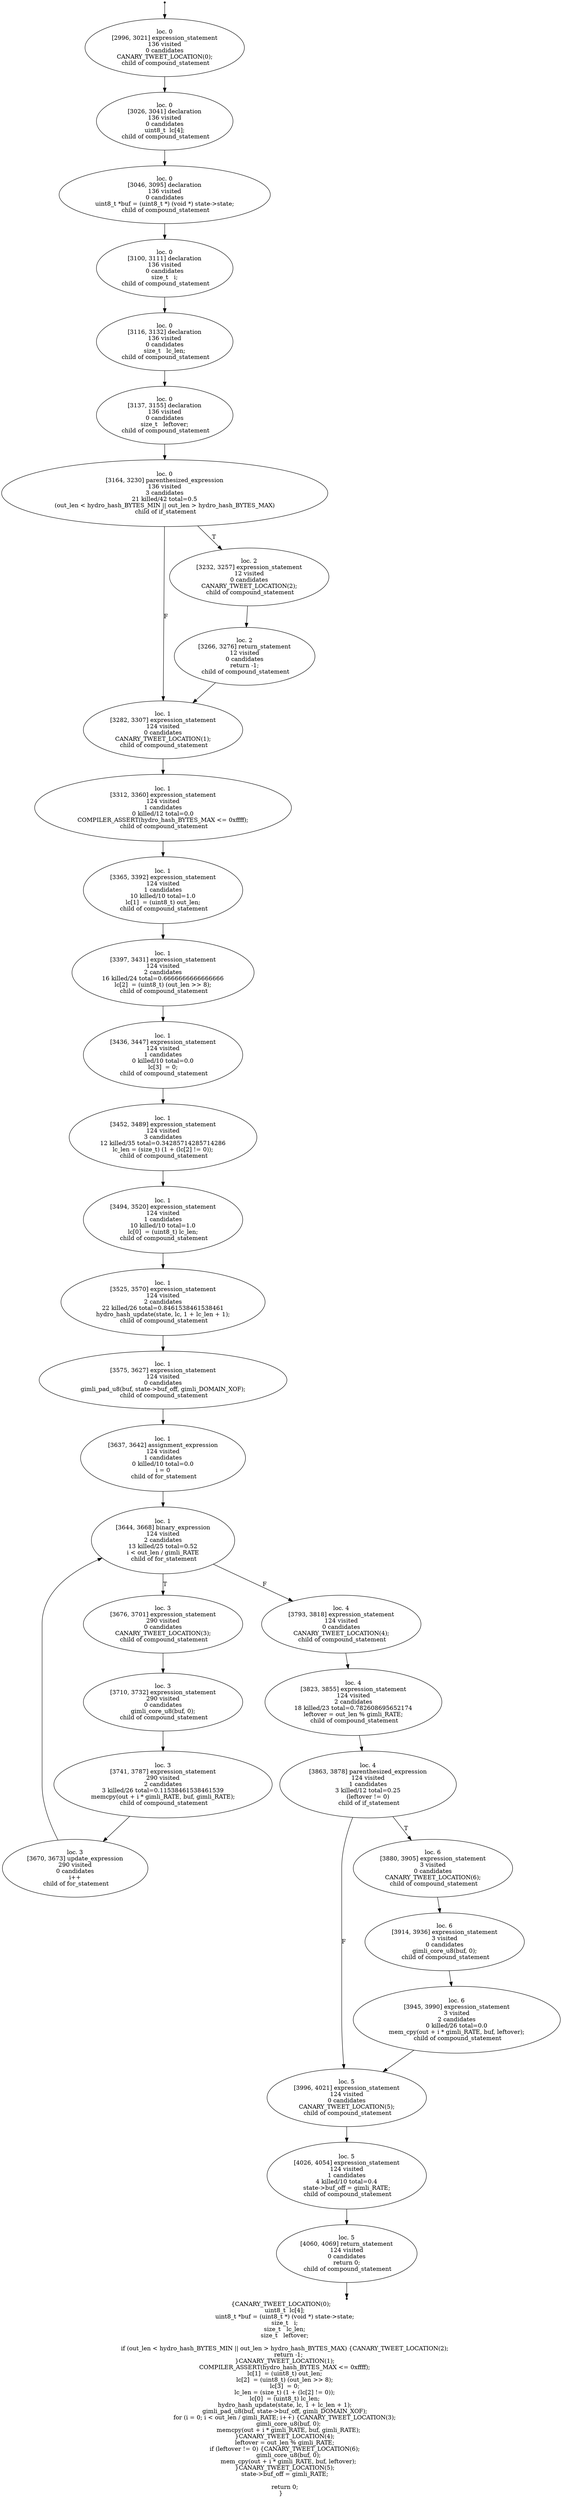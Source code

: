 digraph hydro_hash_final_localised_3 {
	initial [shape=point]
	initial -> "loc. 0
[2996, 3021] expression_statement
136 visited
0 candidates
 CANARY_TWEET_LOCATION(0); 
 child of compound_statement"
	final [shape=point]
	"loc. 5
[4060, 4069] return_statement
124 visited
0 candidates
 return 0; 
 child of compound_statement" -> final
	"loc. 0
[2996, 3021] expression_statement
136 visited
0 candidates
 CANARY_TWEET_LOCATION(0); 
 child of compound_statement"
	"loc. 0
[2996, 3021] expression_statement
136 visited
0 candidates
 CANARY_TWEET_LOCATION(0); 
 child of compound_statement" -> "loc. 0
[3026, 3041] declaration
136 visited
0 candidates
 uint8_t  lc[4]; 
 child of compound_statement"
	"loc. 0
[3026, 3041] declaration
136 visited
0 candidates
 uint8_t  lc[4]; 
 child of compound_statement"
	"loc. 0
[3026, 3041] declaration
136 visited
0 candidates
 uint8_t  lc[4]; 
 child of compound_statement" -> "loc. 0
[3046, 3095] declaration
136 visited
0 candidates
 uint8_t *buf = (uint8_t *) (void *) state->state; 
 child of compound_statement"
	"loc. 0
[3046, 3095] declaration
136 visited
0 candidates
 uint8_t *buf = (uint8_t *) (void *) state->state; 
 child of compound_statement"
	"loc. 0
[3046, 3095] declaration
136 visited
0 candidates
 uint8_t *buf = (uint8_t *) (void *) state->state; 
 child of compound_statement" -> "loc. 0
[3100, 3111] declaration
136 visited
0 candidates
 size_t   i; 
 child of compound_statement"
	"loc. 0
[3100, 3111] declaration
136 visited
0 candidates
 size_t   i; 
 child of compound_statement"
	"loc. 0
[3100, 3111] declaration
136 visited
0 candidates
 size_t   i; 
 child of compound_statement" -> "loc. 0
[3116, 3132] declaration
136 visited
0 candidates
 size_t   lc_len; 
 child of compound_statement"
	"loc. 0
[3116, 3132] declaration
136 visited
0 candidates
 size_t   lc_len; 
 child of compound_statement"
	"loc. 0
[3116, 3132] declaration
136 visited
0 candidates
 size_t   lc_len; 
 child of compound_statement" -> "loc. 0
[3137, 3155] declaration
136 visited
0 candidates
 size_t   leftover; 
 child of compound_statement"
	"loc. 0
[3137, 3155] declaration
136 visited
0 candidates
 size_t   leftover; 
 child of compound_statement"
	"loc. 0
[3137, 3155] declaration
136 visited
0 candidates
 size_t   leftover; 
 child of compound_statement" -> "loc. 0
[3164, 3230] parenthesized_expression
136 visited
3 candidates
21 killed/42 total=0.5
 (out_len < hydro_hash_BYTES_MIN || out_len > hydro_hash_BYTES_MAX) 
 child of if_statement"
	"loc. 0
[3164, 3230] parenthesized_expression
136 visited
3 candidates
21 killed/42 total=0.5
 (out_len < hydro_hash_BYTES_MIN || out_len > hydro_hash_BYTES_MAX) 
 child of if_statement"
	"loc. 0
[3164, 3230] parenthesized_expression
136 visited
3 candidates
21 killed/42 total=0.5
 (out_len < hydro_hash_BYTES_MIN || out_len > hydro_hash_BYTES_MAX) 
 child of if_statement" -> "loc. 2
[3232, 3257] expression_statement
12 visited
0 candidates
 CANARY_TWEET_LOCATION(2); 
 child of compound_statement" [label=T]
	"loc. 0
[3164, 3230] parenthesized_expression
136 visited
3 candidates
21 killed/42 total=0.5
 (out_len < hydro_hash_BYTES_MIN || out_len > hydro_hash_BYTES_MAX) 
 child of if_statement" -> "loc. 1
[3282, 3307] expression_statement
124 visited
0 candidates
 CANARY_TWEET_LOCATION(1); 
 child of compound_statement" [label=F]
	"loc. 2
[3232, 3257] expression_statement
12 visited
0 candidates
 CANARY_TWEET_LOCATION(2); 
 child of compound_statement"
	"loc. 2
[3232, 3257] expression_statement
12 visited
0 candidates
 CANARY_TWEET_LOCATION(2); 
 child of compound_statement" -> "loc. 2
[3266, 3276] return_statement
12 visited
0 candidates
 return -1; 
 child of compound_statement"
	"loc. 1
[3282, 3307] expression_statement
124 visited
0 candidates
 CANARY_TWEET_LOCATION(1); 
 child of compound_statement"
	"loc. 1
[3282, 3307] expression_statement
124 visited
0 candidates
 CANARY_TWEET_LOCATION(1); 
 child of compound_statement" -> "loc. 1
[3312, 3360] expression_statement
124 visited
1 candidates
0 killed/12 total=0.0
 COMPILER_ASSERT(hydro_hash_BYTES_MAX <= 0xffff); 
 child of compound_statement"
	"loc. 2
[3266, 3276] return_statement
12 visited
0 candidates
 return -1; 
 child of compound_statement"
	"loc. 2
[3266, 3276] return_statement
12 visited
0 candidates
 return -1; 
 child of compound_statement" -> "loc. 1
[3282, 3307] expression_statement
124 visited
0 candidates
 CANARY_TWEET_LOCATION(1); 
 child of compound_statement"
	"loc. 1
[3312, 3360] expression_statement
124 visited
1 candidates
0 killed/12 total=0.0
 COMPILER_ASSERT(hydro_hash_BYTES_MAX <= 0xffff); 
 child of compound_statement"
	"loc. 1
[3312, 3360] expression_statement
124 visited
1 candidates
0 killed/12 total=0.0
 COMPILER_ASSERT(hydro_hash_BYTES_MAX <= 0xffff); 
 child of compound_statement" -> "loc. 1
[3365, 3392] expression_statement
124 visited
1 candidates
10 killed/10 total=1.0
 lc[1]  = (uint8_t) out_len; 
 child of compound_statement"
	"loc. 1
[3365, 3392] expression_statement
124 visited
1 candidates
10 killed/10 total=1.0
 lc[1]  = (uint8_t) out_len; 
 child of compound_statement"
	"loc. 1
[3365, 3392] expression_statement
124 visited
1 candidates
10 killed/10 total=1.0
 lc[1]  = (uint8_t) out_len; 
 child of compound_statement" -> "loc. 1
[3397, 3431] expression_statement
124 visited
2 candidates
16 killed/24 total=0.6666666666666666
 lc[2]  = (uint8_t) (out_len >> 8); 
 child of compound_statement"
	"loc. 1
[3397, 3431] expression_statement
124 visited
2 candidates
16 killed/24 total=0.6666666666666666
 lc[2]  = (uint8_t) (out_len >> 8); 
 child of compound_statement"
	"loc. 1
[3397, 3431] expression_statement
124 visited
2 candidates
16 killed/24 total=0.6666666666666666
 lc[2]  = (uint8_t) (out_len >> 8); 
 child of compound_statement" -> "loc. 1
[3436, 3447] expression_statement
124 visited
1 candidates
0 killed/10 total=0.0
 lc[3]  = 0; 
 child of compound_statement"
	"loc. 1
[3436, 3447] expression_statement
124 visited
1 candidates
0 killed/10 total=0.0
 lc[3]  = 0; 
 child of compound_statement"
	"loc. 1
[3436, 3447] expression_statement
124 visited
1 candidates
0 killed/10 total=0.0
 lc[3]  = 0; 
 child of compound_statement" -> "loc. 1
[3452, 3489] expression_statement
124 visited
3 candidates
12 killed/35 total=0.34285714285714286
 lc_len = (size_t) (1 + (lc[2] != 0)); 
 child of compound_statement"
	"loc. 1
[3452, 3489] expression_statement
124 visited
3 candidates
12 killed/35 total=0.34285714285714286
 lc_len = (size_t) (1 + (lc[2] != 0)); 
 child of compound_statement"
	"loc. 1
[3452, 3489] expression_statement
124 visited
3 candidates
12 killed/35 total=0.34285714285714286
 lc_len = (size_t) (1 + (lc[2] != 0)); 
 child of compound_statement" -> "loc. 1
[3494, 3520] expression_statement
124 visited
1 candidates
10 killed/10 total=1.0
 lc[0]  = (uint8_t) lc_len; 
 child of compound_statement"
	"loc. 1
[3494, 3520] expression_statement
124 visited
1 candidates
10 killed/10 total=1.0
 lc[0]  = (uint8_t) lc_len; 
 child of compound_statement"
	"loc. 1
[3494, 3520] expression_statement
124 visited
1 candidates
10 killed/10 total=1.0
 lc[0]  = (uint8_t) lc_len; 
 child of compound_statement" -> "loc. 1
[3525, 3570] expression_statement
124 visited
2 candidates
22 killed/26 total=0.8461538461538461
 hydro_hash_update(state, lc, 1 + lc_len + 1); 
 child of compound_statement"
	"loc. 1
[3525, 3570] expression_statement
124 visited
2 candidates
22 killed/26 total=0.8461538461538461
 hydro_hash_update(state, lc, 1 + lc_len + 1); 
 child of compound_statement"
	"loc. 1
[3525, 3570] expression_statement
124 visited
2 candidates
22 killed/26 total=0.8461538461538461
 hydro_hash_update(state, lc, 1 + lc_len + 1); 
 child of compound_statement" -> "loc. 1
[3575, 3627] expression_statement
124 visited
0 candidates
 gimli_pad_u8(buf, state->buf_off, gimli_DOMAIN_XOF); 
 child of compound_statement"
	"loc. 1
[3575, 3627] expression_statement
124 visited
0 candidates
 gimli_pad_u8(buf, state->buf_off, gimli_DOMAIN_XOF); 
 child of compound_statement"
	"loc. 1
[3575, 3627] expression_statement
124 visited
0 candidates
 gimli_pad_u8(buf, state->buf_off, gimli_DOMAIN_XOF); 
 child of compound_statement" -> "loc. 1
[3637, 3642] assignment_expression
124 visited
1 candidates
0 killed/10 total=0.0
 i = 0 
 child of for_statement"
	"loc. 1
[3637, 3642] assignment_expression
124 visited
1 candidates
0 killed/10 total=0.0
 i = 0 
 child of for_statement"
	"loc. 1
[3637, 3642] assignment_expression
124 visited
1 candidates
0 killed/10 total=0.0
 i = 0 
 child of for_statement" -> "loc. 1
[3644, 3668] binary_expression
124 visited
2 candidates
13 killed/25 total=0.52
 i < out_len / gimli_RATE 
 child of for_statement"
	"loc. 1
[3644, 3668] binary_expression
124 visited
2 candidates
13 killed/25 total=0.52
 i < out_len / gimli_RATE 
 child of for_statement"
	"loc. 1
[3644, 3668] binary_expression
124 visited
2 candidates
13 killed/25 total=0.52
 i < out_len / gimli_RATE 
 child of for_statement" -> "loc. 3
[3676, 3701] expression_statement
290 visited
0 candidates
 CANARY_TWEET_LOCATION(3); 
 child of compound_statement" [label=T]
	"loc. 1
[3644, 3668] binary_expression
124 visited
2 candidates
13 killed/25 total=0.52
 i < out_len / gimli_RATE 
 child of for_statement" -> "loc. 4
[3793, 3818] expression_statement
124 visited
0 candidates
 CANARY_TWEET_LOCATION(4); 
 child of compound_statement" [label=F]
	"loc. 3
[3676, 3701] expression_statement
290 visited
0 candidates
 CANARY_TWEET_LOCATION(3); 
 child of compound_statement"
	"loc. 3
[3676, 3701] expression_statement
290 visited
0 candidates
 CANARY_TWEET_LOCATION(3); 
 child of compound_statement" -> "loc. 3
[3710, 3732] expression_statement
290 visited
0 candidates
 gimli_core_u8(buf, 0); 
 child of compound_statement"
	"loc. 4
[3793, 3818] expression_statement
124 visited
0 candidates
 CANARY_TWEET_LOCATION(4); 
 child of compound_statement"
	"loc. 4
[3793, 3818] expression_statement
124 visited
0 candidates
 CANARY_TWEET_LOCATION(4); 
 child of compound_statement" -> "loc. 4
[3823, 3855] expression_statement
124 visited
2 candidates
18 killed/23 total=0.782608695652174
 leftover = out_len % gimli_RATE; 
 child of compound_statement"
	"loc. 3
[3670, 3673] update_expression
290 visited
0 candidates
 i++ 
 child of for_statement"
	"loc. 3
[3670, 3673] update_expression
290 visited
0 candidates
 i++ 
 child of for_statement" -> "loc. 1
[3644, 3668] binary_expression
124 visited
2 candidates
13 killed/25 total=0.52
 i < out_len / gimli_RATE 
 child of for_statement"
	"loc. 3
[3710, 3732] expression_statement
290 visited
0 candidates
 gimli_core_u8(buf, 0); 
 child of compound_statement"
	"loc. 3
[3710, 3732] expression_statement
290 visited
0 candidates
 gimli_core_u8(buf, 0); 
 child of compound_statement" -> "loc. 3
[3741, 3787] expression_statement
290 visited
2 candidates
3 killed/26 total=0.11538461538461539
 memcpy(out + i * gimli_RATE, buf, gimli_RATE); 
 child of compound_statement"
	"loc. 3
[3741, 3787] expression_statement
290 visited
2 candidates
3 killed/26 total=0.11538461538461539
 memcpy(out + i * gimli_RATE, buf, gimli_RATE); 
 child of compound_statement"
	"loc. 3
[3741, 3787] expression_statement
290 visited
2 candidates
3 killed/26 total=0.11538461538461539
 memcpy(out + i * gimli_RATE, buf, gimli_RATE); 
 child of compound_statement" -> "loc. 3
[3670, 3673] update_expression
290 visited
0 candidates
 i++ 
 child of for_statement"
	"loc. 4
[3823, 3855] expression_statement
124 visited
2 candidates
18 killed/23 total=0.782608695652174
 leftover = out_len % gimli_RATE; 
 child of compound_statement"
	"loc. 4
[3823, 3855] expression_statement
124 visited
2 candidates
18 killed/23 total=0.782608695652174
 leftover = out_len % gimli_RATE; 
 child of compound_statement" -> "loc. 4
[3863, 3878] parenthesized_expression
124 visited
1 candidates
3 killed/12 total=0.25
 (leftover != 0) 
 child of if_statement"
	"loc. 4
[3863, 3878] parenthesized_expression
124 visited
1 candidates
3 killed/12 total=0.25
 (leftover != 0) 
 child of if_statement"
	"loc. 4
[3863, 3878] parenthesized_expression
124 visited
1 candidates
3 killed/12 total=0.25
 (leftover != 0) 
 child of if_statement" -> "loc. 6
[3880, 3905] expression_statement
3 visited
0 candidates
 CANARY_TWEET_LOCATION(6); 
 child of compound_statement" [label=T]
	"loc. 4
[3863, 3878] parenthesized_expression
124 visited
1 candidates
3 killed/12 total=0.25
 (leftover != 0) 
 child of if_statement" -> "loc. 5
[3996, 4021] expression_statement
124 visited
0 candidates
 CANARY_TWEET_LOCATION(5); 
 child of compound_statement" [label=F]
	"loc. 6
[3880, 3905] expression_statement
3 visited
0 candidates
 CANARY_TWEET_LOCATION(6); 
 child of compound_statement"
	"loc. 6
[3880, 3905] expression_statement
3 visited
0 candidates
 CANARY_TWEET_LOCATION(6); 
 child of compound_statement" -> "loc. 6
[3914, 3936] expression_statement
3 visited
0 candidates
 gimli_core_u8(buf, 0); 
 child of compound_statement"
	"loc. 5
[3996, 4021] expression_statement
124 visited
0 candidates
 CANARY_TWEET_LOCATION(5); 
 child of compound_statement"
	"loc. 5
[3996, 4021] expression_statement
124 visited
0 candidates
 CANARY_TWEET_LOCATION(5); 
 child of compound_statement" -> "loc. 5
[4026, 4054] expression_statement
124 visited
1 candidates
4 killed/10 total=0.4
 state->buf_off = gimli_RATE; 
 child of compound_statement"
	"loc. 6
[3914, 3936] expression_statement
3 visited
0 candidates
 gimli_core_u8(buf, 0); 
 child of compound_statement"
	"loc. 6
[3914, 3936] expression_statement
3 visited
0 candidates
 gimli_core_u8(buf, 0); 
 child of compound_statement" -> "loc. 6
[3945, 3990] expression_statement
3 visited
2 candidates
0 killed/26 total=0.0
 mem_cpy(out + i * gimli_RATE, buf, leftover); 
 child of compound_statement"
	"loc. 6
[3945, 3990] expression_statement
3 visited
2 candidates
0 killed/26 total=0.0
 mem_cpy(out + i * gimli_RATE, buf, leftover); 
 child of compound_statement"
	"loc. 6
[3945, 3990] expression_statement
3 visited
2 candidates
0 killed/26 total=0.0
 mem_cpy(out + i * gimli_RATE, buf, leftover); 
 child of compound_statement" -> "loc. 5
[3996, 4021] expression_statement
124 visited
0 candidates
 CANARY_TWEET_LOCATION(5); 
 child of compound_statement"
	"loc. 5
[4026, 4054] expression_statement
124 visited
1 candidates
4 killed/10 total=0.4
 state->buf_off = gimli_RATE; 
 child of compound_statement"
	"loc. 5
[4026, 4054] expression_statement
124 visited
1 candidates
4 killed/10 total=0.4
 state->buf_off = gimli_RATE; 
 child of compound_statement" -> "loc. 5
[4060, 4069] return_statement
124 visited
0 candidates
 return 0; 
 child of compound_statement"
	"loc. 5
[4060, 4069] return_statement
124 visited
0 candidates
 return 0; 
 child of compound_statement"
	label="{CANARY_TWEET_LOCATION(0);
    uint8_t  lc[4];
    uint8_t *buf = (uint8_t *) (void *) state->state;
    size_t   i;
    size_t   lc_len;
    size_t   leftover;

    if (out_len < hydro_hash_BYTES_MIN || out_len > hydro_hash_BYTES_MAX) {CANARY_TWEET_LOCATION(2);
        return -1;
    }CANARY_TWEET_LOCATION(1);
    COMPILER_ASSERT(hydro_hash_BYTES_MAX <= 0xffff);
    lc[1]  = (uint8_t) out_len;
    lc[2]  = (uint8_t) (out_len >> 8);
    lc[3]  = 0;
    lc_len = (size_t) (1 + (lc[2] != 0));
    lc[0]  = (uint8_t) lc_len;
    hydro_hash_update(state, lc, 1 + lc_len + 1);
    gimli_pad_u8(buf, state->buf_off, gimli_DOMAIN_XOF);
    for (i = 0; i < out_len / gimli_RATE; i++) {CANARY_TWEET_LOCATION(3);
        gimli_core_u8(buf, 0);
        memcpy(out + i * gimli_RATE, buf, gimli_RATE);
    }CANARY_TWEET_LOCATION(4);
    leftover = out_len % gimli_RATE;
    if (leftover != 0) {CANARY_TWEET_LOCATION(6);
        gimli_core_u8(buf, 0);
        mem_cpy(out + i * gimli_RATE, buf, leftover);
    }CANARY_TWEET_LOCATION(5);
    state->buf_off = gimli_RATE;

    return 0;
}"
}
